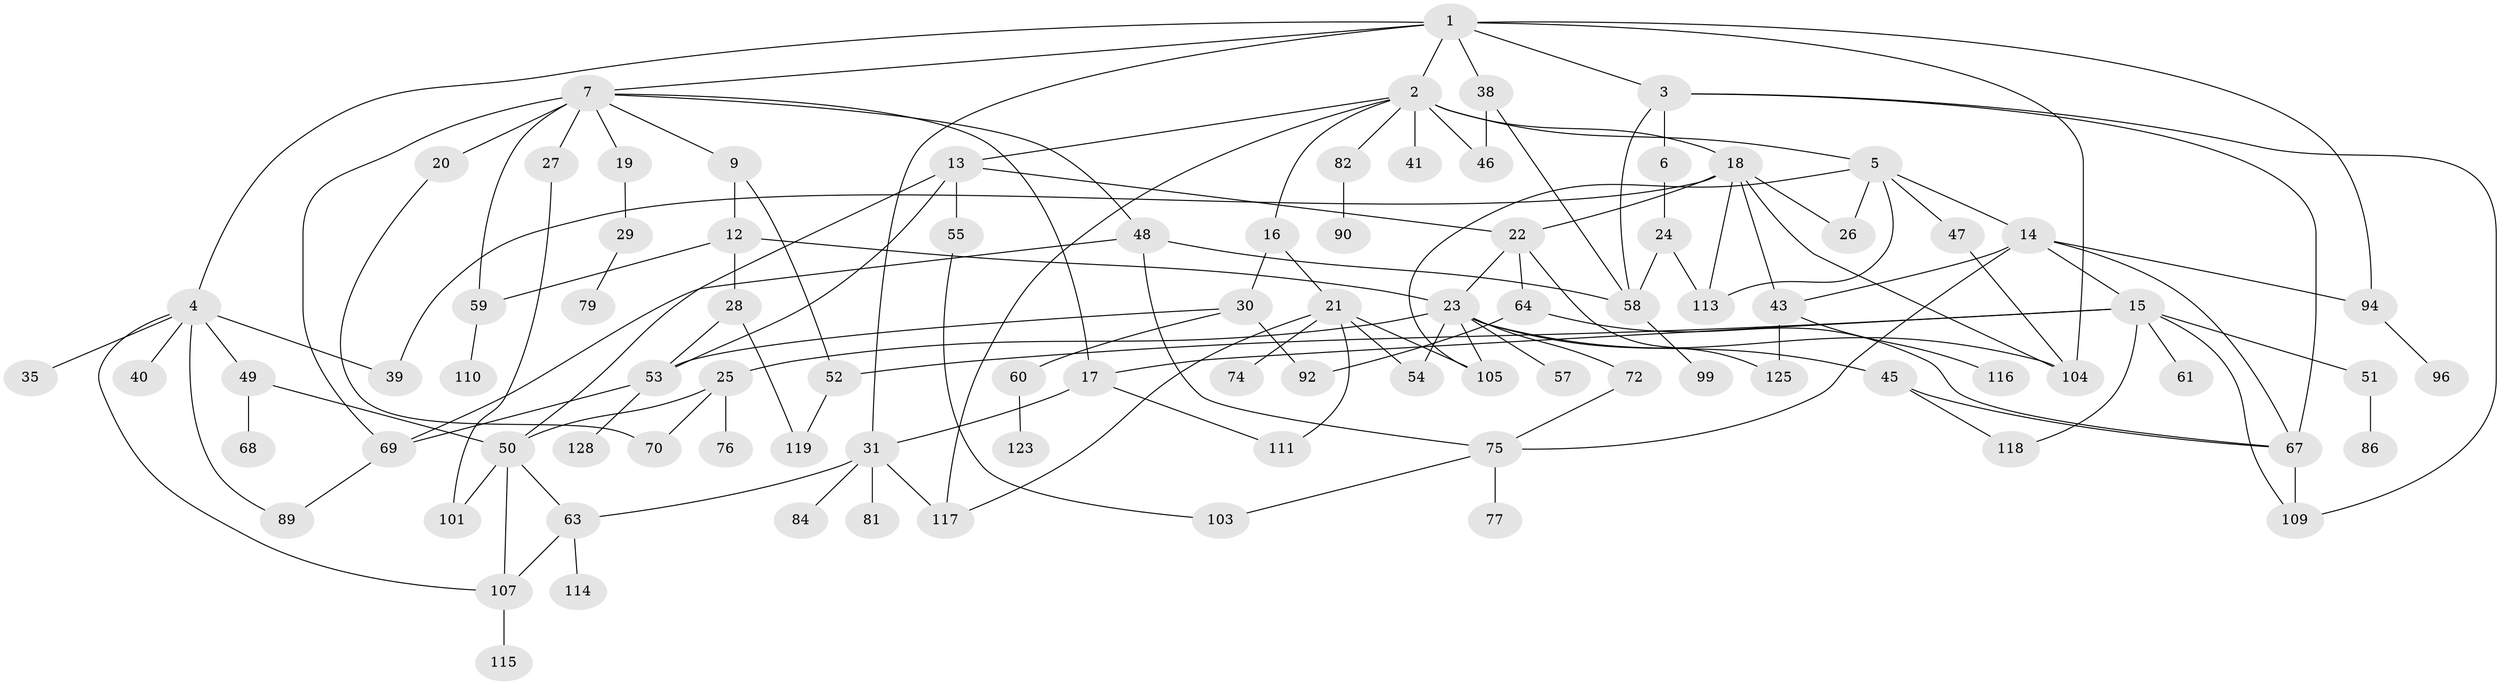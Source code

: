 // original degree distribution, {8: 0.023255813953488372, 7: 0.023255813953488372, 6: 0.031007751937984496, 3: 0.18604651162790697, 4: 0.11627906976744186, 2: 0.3333333333333333, 5: 0.06201550387596899, 1: 0.2248062015503876}
// Generated by graph-tools (version 1.1) at 2025/41/03/06/25 10:41:26]
// undirected, 90 vertices, 138 edges
graph export_dot {
graph [start="1"]
  node [color=gray90,style=filled];
  1 [super="+11"];
  2 [super="+8"];
  3 [super="+100"];
  4 [super="+33"];
  5 [super="+42"];
  6 [super="+112"];
  7 [super="+10"];
  9;
  12;
  13;
  14 [super="+36"];
  15 [super="+37"];
  16;
  17 [super="+124"];
  18 [super="+87"];
  19;
  20 [super="+32"];
  21 [super="+91"];
  22 [super="+106"];
  23 [super="+71"];
  24 [super="+34"];
  25 [super="+73"];
  26 [super="+65"];
  27;
  28 [super="+85"];
  29;
  30;
  31 [super="+120"];
  35;
  38;
  39;
  40;
  41;
  43 [super="+44"];
  45;
  46 [super="+102"];
  47 [super="+121"];
  48 [super="+95"];
  49 [super="+93"];
  50 [super="+56"];
  51;
  52;
  53 [super="+62"];
  54;
  55 [super="+66"];
  57;
  58 [super="+78"];
  59;
  60 [super="+97"];
  61;
  63 [super="+83"];
  64 [super="+98"];
  67 [super="+80"];
  68;
  69 [super="+129"];
  70;
  72;
  74;
  75 [super="+108"];
  76;
  77;
  79;
  81 [super="+88"];
  82;
  84;
  86;
  89;
  90;
  92;
  94;
  96;
  99;
  101;
  103;
  104 [super="+127"];
  105 [super="+122"];
  107 [super="+126"];
  109;
  110;
  111;
  113;
  114;
  115;
  116;
  117;
  118;
  119;
  123;
  125;
  128;
  1 -- 2;
  1 -- 3;
  1 -- 4;
  1 -- 7;
  1 -- 38;
  1 -- 94;
  1 -- 104;
  1 -- 31;
  2 -- 5;
  2 -- 16;
  2 -- 82;
  2 -- 117;
  2 -- 41;
  2 -- 18;
  2 -- 13;
  2 -- 46;
  3 -- 6;
  3 -- 58;
  3 -- 67;
  3 -- 109;
  4 -- 35;
  4 -- 39;
  4 -- 40;
  4 -- 49;
  4 -- 107;
  4 -- 89;
  5 -- 14;
  5 -- 47;
  5 -- 105;
  5 -- 113;
  5 -- 26;
  6 -- 24;
  7 -- 9;
  7 -- 17;
  7 -- 20 [weight=2];
  7 -- 48;
  7 -- 19;
  7 -- 27;
  7 -- 59;
  7 -- 69;
  9 -- 12;
  9 -- 52;
  12 -- 23;
  12 -- 28;
  12 -- 59;
  13 -- 55;
  13 -- 22;
  13 -- 53;
  13 -- 50;
  14 -- 15;
  14 -- 43;
  14 -- 94;
  14 -- 67;
  14 -- 75;
  15 -- 51;
  15 -- 118;
  15 -- 61;
  15 -- 52;
  15 -- 109;
  15 -- 17;
  16 -- 21;
  16 -- 30;
  17 -- 111;
  17 -- 31;
  18 -- 22;
  18 -- 26;
  18 -- 104;
  18 -- 113;
  18 -- 39;
  18 -- 43;
  19 -- 29;
  20 -- 70;
  21 -- 74;
  21 -- 117;
  21 -- 54;
  21 -- 111;
  21 -- 105;
  22 -- 64;
  22 -- 125;
  22 -- 23;
  23 -- 25;
  23 -- 45;
  23 -- 54;
  23 -- 57;
  23 -- 72;
  23 -- 104;
  23 -- 105;
  24 -- 113;
  24 -- 58;
  25 -- 70;
  25 -- 76;
  25 -- 50;
  27 -- 101;
  28 -- 53;
  28 -- 119;
  29 -- 79;
  30 -- 53;
  30 -- 60;
  30 -- 92;
  31 -- 63;
  31 -- 81;
  31 -- 84;
  31 -- 117;
  38 -- 46;
  38 -- 58;
  43 -- 116;
  43 -- 125;
  45 -- 118;
  45 -- 67;
  47 -- 104;
  48 -- 75;
  48 -- 69;
  48 -- 58;
  49 -- 50;
  49 -- 68;
  50 -- 101;
  50 -- 107;
  50 -- 63;
  51 -- 86;
  52 -- 119;
  53 -- 69;
  53 -- 128;
  55 -- 103;
  58 -- 99;
  59 -- 110;
  60 -- 123;
  63 -- 107;
  63 -- 114;
  64 -- 92;
  64 -- 67;
  67 -- 109;
  69 -- 89;
  72 -- 75;
  75 -- 77;
  75 -- 103;
  82 -- 90;
  94 -- 96;
  107 -- 115;
}
